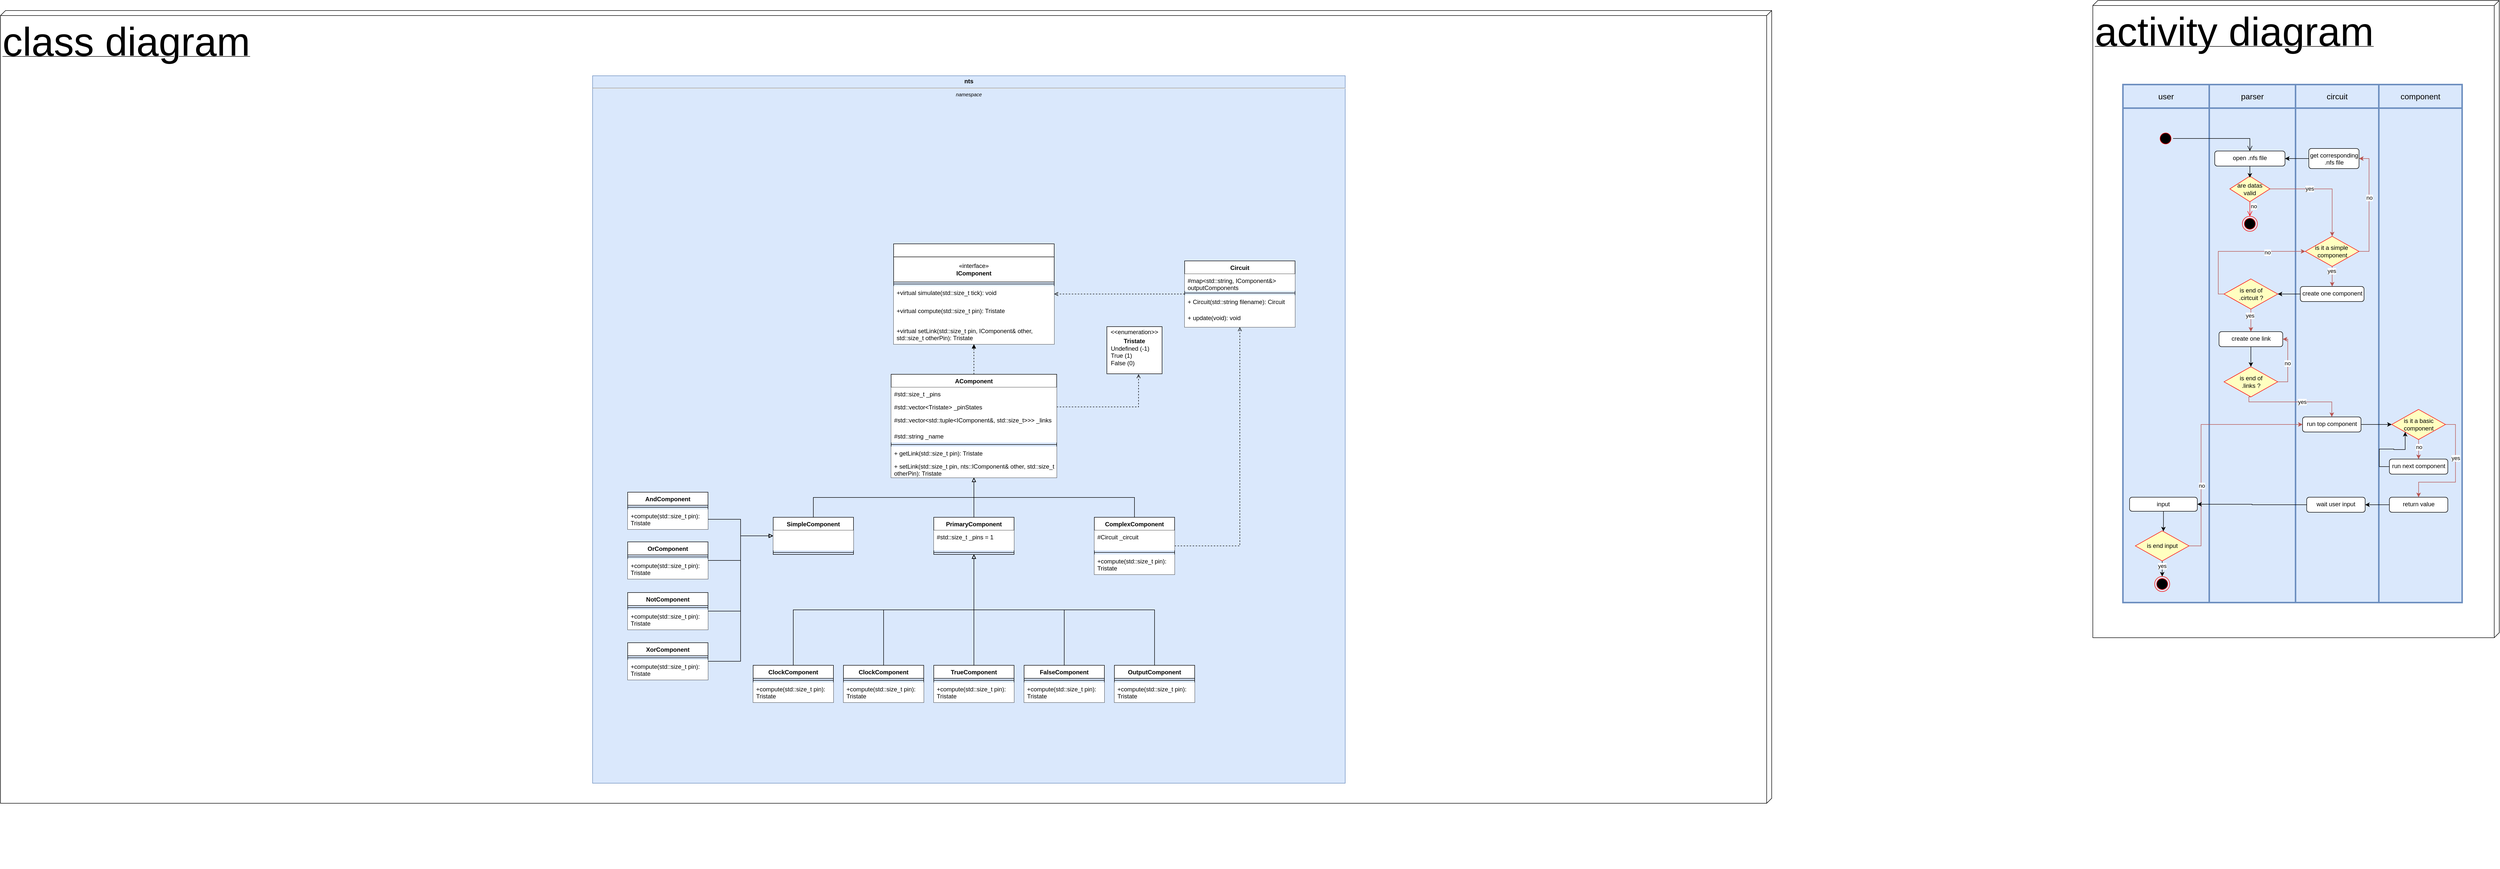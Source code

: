 <mxfile version="23.1.1" type="github">
  <diagram name="Page-1" id="GFifySusMShSwhzrOTK_">
    <mxGraphModel dx="13228" dy="5320" grid="1" gridSize="10" guides="1" tooltips="1" connect="1" arrows="1" fold="1" page="1" pageScale="1" pageWidth="827" pageHeight="1169" math="0" shadow="0">
      <root>
        <mxCell id="0" />
        <mxCell id="1" parent="0" />
        <mxCell id="HUT77cJScD1KmEGIFshK-110" value="" style="group;fillColor=default;" vertex="1" connectable="0" parent="1">
          <mxGeometry x="-2220" y="280" width="2180" height="1570" as="geometry" />
        </mxCell>
        <mxCell id="HUT77cJScD1KmEGIFshK-108" value="&lt;font style=&quot;font-size: 80px;&quot;&gt;class diagram&lt;/font&gt;" style="verticalAlign=top;align=left;spacingTop=8;spacingLeft=2;spacingRight=12;shape=cube;size=10;direction=south;fontStyle=4;html=1;whiteSpace=wrap;movable=1;resizable=1;rotatable=1;deletable=1;editable=1;locked=0;connectable=1;perimeterSpacing=6;" vertex="1" parent="HUT77cJScD1KmEGIFshK-110">
          <mxGeometry x="-1350" y="-140" width="3530" height="1580" as="geometry" />
        </mxCell>
        <mxCell id="HUT77cJScD1KmEGIFshK-34" value="&lt;p style=&quot;margin:0px;margin-top:4px;text-align:center;&quot;&gt;&lt;b&gt;nts&lt;/b&gt;&lt;/p&gt;&lt;hr&gt;&lt;p style=&quot;font-size:10px;margin:0px;text-align:center;&quot;&gt;&lt;i&gt;namespace&lt;/i&gt;&lt;/p&gt;" style="shape=rect;align=left;html=1;overflow=fill;whiteSpace=wrap;recursiveResize=0;fillColor=#DAE8FC;strokeColor=#6c8ebf;movable=1;resizable=1;rotatable=1;deletable=1;editable=1;locked=0;connectable=1;" vertex="1" parent="HUT77cJScD1KmEGIFshK-110">
          <mxGeometry x="-170" y="-10" width="1500" height="1410" as="geometry" />
        </mxCell>
        <mxCell id="HUT77cJScD1KmEGIFshK-15" value="" style="swimlane;fontStyle=1;align=center;verticalAlign=top;childLayout=stackLayout;horizontal=1;startSize=26;horizontalStack=0;resizeParent=1;resizeParentMax=0;resizeLast=0;collapsible=1;marginBottom=0;whiteSpace=wrap;html=1;" vertex="1" parent="HUT77cJScD1KmEGIFshK-110">
          <mxGeometry x="430" y="325" width="320" height="200" as="geometry">
            <mxRectangle x="110" y="255" width="50" height="40" as="alternateBounds" />
          </mxGeometry>
        </mxCell>
        <mxCell id="HUT77cJScD1KmEGIFshK-23" value="«interface»&lt;br&gt;&lt;b&gt;IComponent&lt;br&gt;&lt;/b&gt;" style="html=1;whiteSpace=wrap;" vertex="1" parent="HUT77cJScD1KmEGIFshK-15">
          <mxGeometry y="26" width="320" height="50" as="geometry" />
        </mxCell>
        <mxCell id="HUT77cJScD1KmEGIFshK-17" value="" style="line;strokeWidth=1;fillColor=default;align=left;verticalAlign=middle;spacingTop=-1;spacingLeft=3;spacingRight=3;rotatable=0;labelPosition=right;points=[];portConstraint=eastwest;strokeColor=inherit;" vertex="1" parent="HUT77cJScD1KmEGIFshK-15">
          <mxGeometry y="76" width="320" height="8" as="geometry" />
        </mxCell>
        <mxCell id="HUT77cJScD1KmEGIFshK-20" value="+virtual simulate(std::size_t tick): void" style="text;align=left;verticalAlign=top;spacingLeft=4;spacingRight=4;overflow=hidden;rotatable=0;points=[[0,0.5],[1,0.5]];portConstraint=eastwest;whiteSpace=wrap;html=1;fillColor=default;" vertex="1" parent="HUT77cJScD1KmEGIFshK-15">
          <mxGeometry y="84" width="320" height="36" as="geometry" />
        </mxCell>
        <mxCell id="HUT77cJScD1KmEGIFshK-18" value="+virtual compute(std::size_t pin): Tristate" style="text;align=left;verticalAlign=top;spacingLeft=4;spacingRight=4;overflow=hidden;rotatable=0;points=[[0,0.5],[1,0.5]];portConstraint=eastwest;whiteSpace=wrap;html=1;fillColor=default;" vertex="1" parent="HUT77cJScD1KmEGIFshK-15">
          <mxGeometry y="120" width="320" height="40" as="geometry" />
        </mxCell>
        <mxCell id="HUT77cJScD1KmEGIFshK-22" value="+virtual setLink(std::size_t pin, IComponent&amp;amp; other, std::size_t otherPin): Tristate" style="text;align=left;verticalAlign=top;spacingLeft=4;spacingRight=4;overflow=hidden;rotatable=0;points=[[0,0.5],[1,0.5]];portConstraint=eastwest;whiteSpace=wrap;html=1;fillColor=default;" vertex="1" parent="HUT77cJScD1KmEGIFshK-15">
          <mxGeometry y="160" width="320" height="40" as="geometry" />
        </mxCell>
        <mxCell id="HUT77cJScD1KmEGIFshK-29" style="edgeStyle=orthogonalEdgeStyle;rounded=0;orthogonalLoop=1;jettySize=auto;html=1;dashed=1;endArrow=block;endFill=1;strokeColor=default;strokeWidth=1;" edge="1" parent="HUT77cJScD1KmEGIFshK-110" source="HUT77cJScD1KmEGIFshK-25" target="HUT77cJScD1KmEGIFshK-15">
          <mxGeometry relative="1" as="geometry" />
        </mxCell>
        <mxCell id="HUT77cJScD1KmEGIFshK-25" value="AComponent" style="swimlane;fontStyle=1;align=center;verticalAlign=top;childLayout=stackLayout;horizontal=1;startSize=26;horizontalStack=0;resizeParent=1;resizeParentMax=0;resizeLast=0;collapsible=1;marginBottom=0;whiteSpace=wrap;html=1;" vertex="1" parent="HUT77cJScD1KmEGIFshK-110">
          <mxGeometry x="425" y="585" width="330" height="206" as="geometry">
            <mxRectangle x="195" y="320" width="120" height="30" as="alternateBounds" />
          </mxGeometry>
        </mxCell>
        <mxCell id="HUT77cJScD1KmEGIFshK-33" value="#std::size_t _pins" style="text;strokeColor=none;fillColor=default;align=left;verticalAlign=top;spacingLeft=4;spacingRight=4;overflow=hidden;rotatable=0;points=[[0,0.5],[1,0.5]];portConstraint=eastwest;whiteSpace=wrap;html=1;" vertex="1" parent="HUT77cJScD1KmEGIFshK-25">
          <mxGeometry y="26" width="330" height="26" as="geometry" />
        </mxCell>
        <mxCell id="HUT77cJScD1KmEGIFshK-26" value="#std::vector&amp;lt;Tristate&amp;gt; _pinStates" style="text;strokeColor=none;fillColor=default;align=left;verticalAlign=top;spacingLeft=4;spacingRight=4;overflow=hidden;rotatable=0;points=[[0,0.5],[1,0.5]];portConstraint=eastwest;whiteSpace=wrap;html=1;" vertex="1" parent="HUT77cJScD1KmEGIFshK-25">
          <mxGeometry y="52" width="330" height="26" as="geometry" />
        </mxCell>
        <mxCell id="HUT77cJScD1KmEGIFshK-32" value="#std::vector&amp;lt;std::tuple&amp;lt;IComponent&amp;amp;, std::size_t&amp;gt;&amp;gt;&amp;gt; _links" style="text;strokeColor=none;fillColor=default;align=left;verticalAlign=top;spacingLeft=4;spacingRight=4;overflow=hidden;rotatable=0;points=[[0,0.5],[1,0.5]];portConstraint=eastwest;whiteSpace=wrap;html=1;" vertex="1" parent="HUT77cJScD1KmEGIFshK-25">
          <mxGeometry y="78" width="330" height="32" as="geometry" />
        </mxCell>
        <mxCell id="HUT77cJScD1KmEGIFshK-256" value="#std::string _name" style="text;strokeColor=none;fillColor=default;align=left;verticalAlign=top;spacingLeft=4;spacingRight=4;overflow=hidden;rotatable=0;points=[[0,0.5],[1,0.5]];portConstraint=eastwest;whiteSpace=wrap;html=1;" vertex="1" parent="HUT77cJScD1KmEGIFshK-25">
          <mxGeometry y="110" width="330" height="26" as="geometry" />
        </mxCell>
        <mxCell id="HUT77cJScD1KmEGIFshK-27" value="" style="line;strokeWidth=1;fillColor=none;align=left;verticalAlign=middle;spacingTop=-1;spacingLeft=3;spacingRight=3;rotatable=0;labelPosition=right;points=[];portConstraint=eastwest;strokeColor=inherit;" vertex="1" parent="HUT77cJScD1KmEGIFshK-25">
          <mxGeometry y="136" width="330" height="8" as="geometry" />
        </mxCell>
        <mxCell id="HUT77cJScD1KmEGIFshK-28" value="+ getLink(std::size_t pin): Tristate" style="text;align=left;verticalAlign=top;spacingLeft=4;spacingRight=4;overflow=hidden;rotatable=0;points=[[0,0.5],[1,0.5]];portConstraint=eastwest;whiteSpace=wrap;html=1;fillColor=default;" vertex="1" parent="HUT77cJScD1KmEGIFshK-25">
          <mxGeometry y="144" width="330" height="26" as="geometry" />
        </mxCell>
        <mxCell id="HUT77cJScD1KmEGIFshK-53" value="+ setLink(std::size_t pin, nts::IComponent&amp;amp; other, std::size_t otherPin): Tristate" style="text;strokeColor=none;fillColor=default;align=left;verticalAlign=top;spacingLeft=4;spacingRight=4;overflow=hidden;rotatable=0;points=[[0,0.5],[1,0.5]];portConstraint=eastwest;whiteSpace=wrap;html=1;" vertex="1" parent="HUT77cJScD1KmEGIFshK-25">
          <mxGeometry y="170" width="330" height="36" as="geometry" />
        </mxCell>
        <mxCell id="HUT77cJScD1KmEGIFshK-30" value="&lt;p style=&quot;margin:0px;margin-top:4px;text-align:center;&quot;&gt;&amp;lt;&amp;lt;enumeration&amp;gt;&amp;gt;&lt;/p&gt;&lt;p style=&quot;margin:0px;margin-top:4px;text-align:center;&quot;&gt;&lt;b&gt;Tristate&lt;/b&gt;&lt;br&gt;&lt;/p&gt;&lt;p style=&quot;margin:0px;margin-left:8px;text-align:left;&quot;&gt;Undefined (-1)&lt;/p&gt;&lt;p style=&quot;margin:0px;margin-left:8px;text-align:left;&quot;&gt;True (1)&lt;/p&gt;&lt;p style=&quot;margin:0px;margin-left:8px;text-align:left;&quot;&gt;False (0)&lt;/p&gt;" style="shape=rect;html=1;overflow=fill;whiteSpace=wrap;" vertex="1" parent="HUT77cJScD1KmEGIFshK-110">
          <mxGeometry x="855" y="490" width="110" height="94" as="geometry" />
        </mxCell>
        <mxCell id="HUT77cJScD1KmEGIFshK-31" style="edgeStyle=orthogonalEdgeStyle;rounded=0;orthogonalLoop=1;jettySize=auto;html=1;exitX=1;exitY=0.5;exitDx=0;exitDy=0;dashed=1;endArrow=open;endFill=0;strokeWidth=1;entryX=0.574;entryY=1.008;entryDx=0;entryDy=0;entryPerimeter=0;" edge="1" parent="HUT77cJScD1KmEGIFshK-110" source="HUT77cJScD1KmEGIFshK-26" target="HUT77cJScD1KmEGIFshK-30">
          <mxGeometry relative="1" as="geometry">
            <mxPoint x="850" y="475" as="targetPoint" />
          </mxGeometry>
        </mxCell>
        <mxCell id="HUT77cJScD1KmEGIFshK-41" value="AndComponent" style="swimlane;fontStyle=1;align=center;verticalAlign=top;childLayout=stackLayout;horizontal=1;startSize=26;horizontalStack=0;resizeParent=1;resizeParentMax=0;resizeLast=0;collapsible=1;marginBottom=0;whiteSpace=wrap;html=1;" vertex="1" parent="HUT77cJScD1KmEGIFshK-110">
          <mxGeometry x="-100" y="820" width="160" height="74" as="geometry">
            <mxRectangle x="100" y="568" width="130" height="30" as="alternateBounds" />
          </mxGeometry>
        </mxCell>
        <mxCell id="HUT77cJScD1KmEGIFshK-43" value="" style="line;strokeWidth=1;fillColor=none;align=left;verticalAlign=middle;spacingTop=-1;spacingLeft=3;spacingRight=3;rotatable=0;labelPosition=right;points=[];portConstraint=eastwest;strokeColor=inherit;" vertex="1" parent="HUT77cJScD1KmEGIFshK-41">
          <mxGeometry y="26" width="160" height="8" as="geometry" />
        </mxCell>
        <mxCell id="HUT77cJScD1KmEGIFshK-54" value="+compute(std::size_t pin): Tristate" style="text;align=left;verticalAlign=top;spacingLeft=4;spacingRight=4;overflow=hidden;rotatable=0;points=[[0,0.5],[1,0.5]];portConstraint=eastwest;whiteSpace=wrap;html=1;fillColor=default;" vertex="1" parent="HUT77cJScD1KmEGIFshK-41">
          <mxGeometry y="34" width="160" height="40" as="geometry" />
        </mxCell>
        <mxCell id="HUT77cJScD1KmEGIFshK-51" value="XorComponent" style="swimlane;fontStyle=1;align=center;verticalAlign=top;childLayout=stackLayout;horizontal=1;startSize=26;horizontalStack=0;resizeParent=1;resizeParentMax=0;resizeLast=0;collapsible=1;marginBottom=0;whiteSpace=wrap;html=1;" vertex="1" parent="HUT77cJScD1KmEGIFshK-110">
          <mxGeometry x="-100" y="1120" width="160" height="74" as="geometry">
            <mxRectangle x="280" y="568" width="130" height="30" as="alternateBounds" />
          </mxGeometry>
        </mxCell>
        <mxCell id="HUT77cJScD1KmEGIFshK-52" value="" style="line;strokeWidth=1;fillColor=none;align=left;verticalAlign=middle;spacingTop=-1;spacingLeft=3;spacingRight=3;rotatable=0;labelPosition=right;points=[];portConstraint=eastwest;strokeColor=inherit;" vertex="1" parent="HUT77cJScD1KmEGIFshK-51">
          <mxGeometry y="26" width="160" height="8" as="geometry" />
        </mxCell>
        <mxCell id="HUT77cJScD1KmEGIFshK-55" value="+compute(std::size_t pin): Tristate" style="text;align=left;verticalAlign=top;spacingLeft=4;spacingRight=4;overflow=hidden;rotatable=0;points=[[0,0.5],[1,0.5]];portConstraint=eastwest;whiteSpace=wrap;html=1;fillColor=default;" vertex="1" parent="HUT77cJScD1KmEGIFshK-51">
          <mxGeometry y="34" width="160" height="40" as="geometry" />
        </mxCell>
        <mxCell id="HUT77cJScD1KmEGIFshK-241" style="edgeStyle=orthogonalEdgeStyle;rounded=0;orthogonalLoop=1;jettySize=auto;html=1;entryX=0;entryY=0.5;entryDx=0;entryDy=0;endArrow=block;endFill=0;" edge="1" parent="HUT77cJScD1KmEGIFshK-110" source="HUT77cJScD1KmEGIFshK-64" target="HUT77cJScD1KmEGIFshK-235">
          <mxGeometry relative="1" as="geometry" />
        </mxCell>
        <mxCell id="HUT77cJScD1KmEGIFshK-64" value="NotComponent" style="swimlane;fontStyle=1;align=center;verticalAlign=top;childLayout=stackLayout;horizontal=1;startSize=26;horizontalStack=0;resizeParent=1;resizeParentMax=0;resizeLast=0;collapsible=1;marginBottom=0;whiteSpace=wrap;html=1;" vertex="1" parent="HUT77cJScD1KmEGIFshK-110">
          <mxGeometry x="-100" y="1020" width="160" height="74" as="geometry">
            <mxRectangle x="280" y="568" width="130" height="30" as="alternateBounds" />
          </mxGeometry>
        </mxCell>
        <mxCell id="HUT77cJScD1KmEGIFshK-65" value="" style="line;strokeWidth=1;fillColor=none;align=left;verticalAlign=middle;spacingTop=-1;spacingLeft=3;spacingRight=3;rotatable=0;labelPosition=right;points=[];portConstraint=eastwest;strokeColor=inherit;" vertex="1" parent="HUT77cJScD1KmEGIFshK-64">
          <mxGeometry y="26" width="160" height="8" as="geometry" />
        </mxCell>
        <mxCell id="HUT77cJScD1KmEGIFshK-66" value="+compute(std::size_t pin): Tristate" style="text;align=left;verticalAlign=top;spacingLeft=4;spacingRight=4;overflow=hidden;rotatable=0;points=[[0,0.5],[1,0.5]];portConstraint=eastwest;whiteSpace=wrap;html=1;fillColor=default;" vertex="1" parent="HUT77cJScD1KmEGIFshK-64">
          <mxGeometry y="34" width="160" height="40" as="geometry" />
        </mxCell>
        <mxCell id="HUT77cJScD1KmEGIFshK-103" style="edgeStyle=orthogonalEdgeStyle;rounded=0;orthogonalLoop=1;jettySize=auto;html=1;strokeWidth=1;endArrow=block;endFill=0;" edge="1" parent="HUT77cJScD1KmEGIFshK-110" source="HUT77cJScD1KmEGIFshK-72" target="HUT77cJScD1KmEGIFshK-25">
          <mxGeometry relative="1" as="geometry" />
        </mxCell>
        <mxCell id="HUT77cJScD1KmEGIFshK-72" value="PrimaryComponent" style="swimlane;fontStyle=1;align=center;verticalAlign=top;childLayout=stackLayout;horizontal=1;startSize=26;horizontalStack=0;resizeParent=1;resizeParentMax=0;resizeLast=0;collapsible=1;marginBottom=0;whiteSpace=wrap;html=1;" vertex="1" parent="HUT77cJScD1KmEGIFshK-110">
          <mxGeometry x="510" y="870" width="160" height="74" as="geometry">
            <mxRectangle x="280" y="568" width="130" height="30" as="alternateBounds" />
          </mxGeometry>
        </mxCell>
        <mxCell id="HUT77cJScD1KmEGIFshK-107" value="#std::size_t _pins = 1" style="text;align=left;verticalAlign=top;spacingLeft=4;spacingRight=4;overflow=hidden;rotatable=0;points=[[0,0.5],[1,0.5]];portConstraint=eastwest;whiteSpace=wrap;html=1;fillColor=default;" vertex="1" parent="HUT77cJScD1KmEGIFshK-72">
          <mxGeometry y="26" width="160" height="40" as="geometry" />
        </mxCell>
        <mxCell id="HUT77cJScD1KmEGIFshK-73" value="" style="line;strokeWidth=1;fillColor=none;align=left;verticalAlign=middle;spacingTop=-1;spacingLeft=3;spacingRight=3;rotatable=0;labelPosition=right;points=[];portConstraint=eastwest;strokeColor=inherit;" vertex="1" parent="HUT77cJScD1KmEGIFshK-72">
          <mxGeometry y="66" width="160" height="8" as="geometry" />
        </mxCell>
        <mxCell id="HUT77cJScD1KmEGIFshK-231" style="edgeStyle=orthogonalEdgeStyle;rounded=0;orthogonalLoop=1;jettySize=auto;html=1;endArrow=block;endFill=0;" edge="1" parent="HUT77cJScD1KmEGIFshK-110" source="HUT77cJScD1KmEGIFshK-80" target="HUT77cJScD1KmEGIFshK-72">
          <mxGeometry relative="1" as="geometry" />
        </mxCell>
        <mxCell id="HUT77cJScD1KmEGIFshK-80" value="TrueComponent" style="swimlane;fontStyle=1;align=center;verticalAlign=top;childLayout=stackLayout;horizontal=1;startSize=26;horizontalStack=0;resizeParent=1;resizeParentMax=0;resizeLast=0;collapsible=1;marginBottom=0;whiteSpace=wrap;html=1;" vertex="1" parent="HUT77cJScD1KmEGIFshK-110">
          <mxGeometry x="510" y="1165" width="160" height="74" as="geometry">
            <mxRectangle x="280" y="568" width="130" height="30" as="alternateBounds" />
          </mxGeometry>
        </mxCell>
        <mxCell id="HUT77cJScD1KmEGIFshK-81" value="" style="line;strokeWidth=1;fillColor=none;align=left;verticalAlign=middle;spacingTop=-1;spacingLeft=3;spacingRight=3;rotatable=0;labelPosition=right;points=[];portConstraint=eastwest;strokeColor=inherit;" vertex="1" parent="HUT77cJScD1KmEGIFshK-80">
          <mxGeometry y="26" width="160" height="8" as="geometry" />
        </mxCell>
        <mxCell id="HUT77cJScD1KmEGIFshK-82" value="+compute(std::size_t pin): Tristate" style="text;align=left;verticalAlign=top;spacingLeft=4;spacingRight=4;overflow=hidden;rotatable=0;points=[[0,0.5],[1,0.5]];portConstraint=eastwest;whiteSpace=wrap;html=1;fillColor=default;" vertex="1" parent="HUT77cJScD1KmEGIFshK-80">
          <mxGeometry y="34" width="160" height="40" as="geometry" />
        </mxCell>
        <mxCell id="HUT77cJScD1KmEGIFshK-233" style="edgeStyle=orthogonalEdgeStyle;rounded=0;orthogonalLoop=1;jettySize=auto;html=1;exitX=0.5;exitY=0;exitDx=0;exitDy=0;endArrow=block;endFill=0;" edge="1" parent="HUT77cJScD1KmEGIFshK-110" source="HUT77cJScD1KmEGIFshK-83" target="HUT77cJScD1KmEGIFshK-72">
          <mxGeometry relative="1" as="geometry" />
        </mxCell>
        <mxCell id="HUT77cJScD1KmEGIFshK-83" value="FalseComponent" style="swimlane;fontStyle=1;align=center;verticalAlign=top;childLayout=stackLayout;horizontal=1;startSize=26;horizontalStack=0;resizeParent=1;resizeParentMax=0;resizeLast=0;collapsible=1;marginBottom=0;whiteSpace=wrap;html=1;" vertex="1" parent="HUT77cJScD1KmEGIFshK-110">
          <mxGeometry x="690" y="1165" width="160" height="74" as="geometry">
            <mxRectangle x="280" y="568" width="130" height="30" as="alternateBounds" />
          </mxGeometry>
        </mxCell>
        <mxCell id="HUT77cJScD1KmEGIFshK-84" value="" style="line;strokeWidth=1;fillColor=none;align=left;verticalAlign=middle;spacingTop=-1;spacingLeft=3;spacingRight=3;rotatable=0;labelPosition=right;points=[];portConstraint=eastwest;strokeColor=inherit;" vertex="1" parent="HUT77cJScD1KmEGIFshK-83">
          <mxGeometry y="26" width="160" height="8" as="geometry" />
        </mxCell>
        <mxCell id="HUT77cJScD1KmEGIFshK-85" value="+compute(std::size_t pin): Tristate" style="text;align=left;verticalAlign=top;spacingLeft=4;spacingRight=4;overflow=hidden;rotatable=0;points=[[0,0.5],[1,0.5]];portConstraint=eastwest;whiteSpace=wrap;html=1;fillColor=default;" vertex="1" parent="HUT77cJScD1KmEGIFshK-83">
          <mxGeometry y="34" width="160" height="40" as="geometry" />
        </mxCell>
        <mxCell id="HUT77cJScD1KmEGIFshK-234" style="edgeStyle=orthogonalEdgeStyle;rounded=0;orthogonalLoop=1;jettySize=auto;html=1;exitX=0.5;exitY=0;exitDx=0;exitDy=0;endArrow=block;endFill=0;" edge="1" parent="HUT77cJScD1KmEGIFshK-110" source="HUT77cJScD1KmEGIFshK-99" target="HUT77cJScD1KmEGIFshK-72">
          <mxGeometry relative="1" as="geometry" />
        </mxCell>
        <mxCell id="HUT77cJScD1KmEGIFshK-99" value="ClockComponent" style="swimlane;fontStyle=1;align=center;verticalAlign=top;childLayout=stackLayout;horizontal=1;startSize=26;horizontalStack=0;resizeParent=1;resizeParentMax=0;resizeLast=0;collapsible=1;marginBottom=0;whiteSpace=wrap;html=1;" vertex="1" parent="HUT77cJScD1KmEGIFshK-110">
          <mxGeometry x="330" y="1165" width="160" height="74" as="geometry">
            <mxRectangle x="280" y="568" width="130" height="30" as="alternateBounds" />
          </mxGeometry>
        </mxCell>
        <mxCell id="HUT77cJScD1KmEGIFshK-100" value="" style="line;strokeWidth=1;fillColor=none;align=left;verticalAlign=middle;spacingTop=-1;spacingLeft=3;spacingRight=3;rotatable=0;labelPosition=right;points=[];portConstraint=eastwest;strokeColor=inherit;" vertex="1" parent="HUT77cJScD1KmEGIFshK-99">
          <mxGeometry y="26" width="160" height="8" as="geometry" />
        </mxCell>
        <mxCell id="HUT77cJScD1KmEGIFshK-101" value="+compute(std::size_t pin): Tristate" style="text;align=left;verticalAlign=top;spacingLeft=4;spacingRight=4;overflow=hidden;rotatable=0;points=[[0,0.5],[1,0.5]];portConstraint=eastwest;whiteSpace=wrap;html=1;fillColor=default;" vertex="1" parent="HUT77cJScD1KmEGIFshK-99">
          <mxGeometry y="34" width="160" height="40" as="geometry" />
        </mxCell>
        <mxCell id="HUT77cJScD1KmEGIFshK-238" style="edgeStyle=orthogonalEdgeStyle;rounded=0;orthogonalLoop=1;jettySize=auto;html=1;exitX=0.5;exitY=0;exitDx=0;exitDy=0;endArrow=block;endFill=0;" edge="1" parent="HUT77cJScD1KmEGIFshK-110" source="HUT77cJScD1KmEGIFshK-235" target="HUT77cJScD1KmEGIFshK-25">
          <mxGeometry relative="1" as="geometry" />
        </mxCell>
        <mxCell id="HUT77cJScD1KmEGIFshK-235" value="SimpleComponent" style="swimlane;fontStyle=1;align=center;verticalAlign=top;childLayout=stackLayout;horizontal=1;startSize=26;horizontalStack=0;resizeParent=1;resizeParentMax=0;resizeLast=0;collapsible=1;marginBottom=0;whiteSpace=wrap;html=1;" vertex="1" parent="HUT77cJScD1KmEGIFshK-110">
          <mxGeometry x="190" y="870" width="160" height="74" as="geometry">
            <mxRectangle x="280" y="568" width="130" height="30" as="alternateBounds" />
          </mxGeometry>
        </mxCell>
        <mxCell id="HUT77cJScD1KmEGIFshK-236" value="" style="text;align=left;verticalAlign=top;spacingLeft=4;spacingRight=4;overflow=hidden;rotatable=0;points=[[0,0.5],[1,0.5]];portConstraint=eastwest;whiteSpace=wrap;html=1;fillColor=default;" vertex="1" parent="HUT77cJScD1KmEGIFshK-235">
          <mxGeometry y="26" width="160" height="40" as="geometry" />
        </mxCell>
        <mxCell id="HUT77cJScD1KmEGIFshK-237" value="" style="line;strokeWidth=1;fillColor=none;align=left;verticalAlign=middle;spacingTop=-1;spacingLeft=3;spacingRight=3;rotatable=0;labelPosition=right;points=[];portConstraint=eastwest;strokeColor=inherit;" vertex="1" parent="HUT77cJScD1KmEGIFshK-235">
          <mxGeometry y="66" width="160" height="8" as="geometry" />
        </mxCell>
        <mxCell id="HUT77cJScD1KmEGIFshK-240" style="edgeStyle=orthogonalEdgeStyle;rounded=0;orthogonalLoop=1;jettySize=auto;html=1;endArrow=block;endFill=0;" edge="1" parent="HUT77cJScD1KmEGIFshK-110" source="HUT77cJScD1KmEGIFshK-60" target="HUT77cJScD1KmEGIFshK-235">
          <mxGeometry relative="1" as="geometry" />
        </mxCell>
        <mxCell id="HUT77cJScD1KmEGIFshK-60" value="OrComponent" style="swimlane;fontStyle=1;align=center;verticalAlign=top;childLayout=stackLayout;horizontal=1;startSize=26;horizontalStack=0;resizeParent=1;resizeParentMax=0;resizeLast=0;collapsible=1;marginBottom=0;whiteSpace=wrap;html=1;" vertex="1" parent="HUT77cJScD1KmEGIFshK-110">
          <mxGeometry x="-100" y="919" width="160" height="74" as="geometry">
            <mxRectangle x="280" y="568" width="130" height="30" as="alternateBounds" />
          </mxGeometry>
        </mxCell>
        <mxCell id="HUT77cJScD1KmEGIFshK-61" value="" style="line;strokeWidth=1;fillColor=none;align=left;verticalAlign=middle;spacingTop=-1;spacingLeft=3;spacingRight=3;rotatable=0;labelPosition=right;points=[];portConstraint=eastwest;strokeColor=inherit;" vertex="1" parent="HUT77cJScD1KmEGIFshK-60">
          <mxGeometry y="26" width="160" height="8" as="geometry" />
        </mxCell>
        <mxCell id="HUT77cJScD1KmEGIFshK-62" value="+compute(std::size_t pin): Tristate" style="text;align=left;verticalAlign=top;spacingLeft=4;spacingRight=4;overflow=hidden;rotatable=0;points=[[0,0.5],[1,0.5]];portConstraint=eastwest;whiteSpace=wrap;html=1;fillColor=default;" vertex="1" parent="HUT77cJScD1KmEGIFshK-60">
          <mxGeometry y="34" width="160" height="40" as="geometry" />
        </mxCell>
        <mxCell id="HUT77cJScD1KmEGIFshK-239" style="edgeStyle=orthogonalEdgeStyle;rounded=0;orthogonalLoop=1;jettySize=auto;html=1;endArrow=block;endFill=0;" edge="1" parent="HUT77cJScD1KmEGIFshK-110" source="HUT77cJScD1KmEGIFshK-54" target="HUT77cJScD1KmEGIFshK-235">
          <mxGeometry relative="1" as="geometry" />
        </mxCell>
        <mxCell id="HUT77cJScD1KmEGIFshK-243" style="edgeStyle=orthogonalEdgeStyle;rounded=0;orthogonalLoop=1;jettySize=auto;html=1;entryX=-0.004;entryY=0.275;entryDx=0;entryDy=0;entryPerimeter=0;exitX=1;exitY=0.5;exitDx=0;exitDy=0;endArrow=block;endFill=0;" edge="1" parent="HUT77cJScD1KmEGIFshK-110" source="HUT77cJScD1KmEGIFshK-51" target="HUT77cJScD1KmEGIFshK-236">
          <mxGeometry relative="1" as="geometry" />
        </mxCell>
        <mxCell id="HUT77cJScD1KmEGIFshK-247" style="edgeStyle=orthogonalEdgeStyle;rounded=0;orthogonalLoop=1;jettySize=auto;html=1;exitX=0.5;exitY=0;exitDx=0;exitDy=0;endArrow=block;endFill=0;" edge="1" parent="HUT77cJScD1KmEGIFshK-110" source="HUT77cJScD1KmEGIFshK-244" target="HUT77cJScD1KmEGIFshK-25">
          <mxGeometry relative="1" as="geometry" />
        </mxCell>
        <mxCell id="HUT77cJScD1KmEGIFshK-255" style="edgeStyle=orthogonalEdgeStyle;rounded=0;orthogonalLoop=1;jettySize=auto;html=1;dashed=1;endArrow=open;endFill=0;" edge="1" parent="HUT77cJScD1KmEGIFshK-110" source="HUT77cJScD1KmEGIFshK-244" target="HUT77cJScD1KmEGIFshK-248">
          <mxGeometry relative="1" as="geometry" />
        </mxCell>
        <mxCell id="HUT77cJScD1KmEGIFshK-244" value="ComplexComponent" style="swimlane;fontStyle=1;align=center;verticalAlign=top;childLayout=stackLayout;horizontal=1;startSize=26;horizontalStack=0;resizeParent=1;resizeParentMax=0;resizeLast=0;collapsible=1;marginBottom=0;whiteSpace=wrap;html=1;" vertex="1" parent="HUT77cJScD1KmEGIFshK-110">
          <mxGeometry x="830" y="870" width="160" height="114" as="geometry">
            <mxRectangle x="280" y="568" width="130" height="30" as="alternateBounds" />
          </mxGeometry>
        </mxCell>
        <mxCell id="HUT77cJScD1KmEGIFshK-245" value="#Circuit _circuit" style="text;align=left;verticalAlign=top;spacingLeft=4;spacingRight=4;overflow=hidden;rotatable=0;points=[[0,0.5],[1,0.5]];portConstraint=eastwest;whiteSpace=wrap;html=1;fillColor=default;" vertex="1" parent="HUT77cJScD1KmEGIFshK-244">
          <mxGeometry y="26" width="160" height="40" as="geometry" />
        </mxCell>
        <mxCell id="HUT77cJScD1KmEGIFshK-246" value="" style="line;strokeWidth=1;fillColor=none;align=left;verticalAlign=middle;spacingTop=-1;spacingLeft=3;spacingRight=3;rotatable=0;labelPosition=right;points=[];portConstraint=eastwest;strokeColor=inherit;" vertex="1" parent="HUT77cJScD1KmEGIFshK-244">
          <mxGeometry y="66" width="160" height="8" as="geometry" />
        </mxCell>
        <mxCell id="HUT77cJScD1KmEGIFshK-257" value="+compute(std::size_t pin): Tristate" style="text;align=left;verticalAlign=top;spacingLeft=4;spacingRight=4;overflow=hidden;rotatable=0;points=[[0,0.5],[1,0.5]];portConstraint=eastwest;whiteSpace=wrap;html=1;fillColor=default;" vertex="1" parent="HUT77cJScD1KmEGIFshK-244">
          <mxGeometry y="74" width="160" height="40" as="geometry" />
        </mxCell>
        <mxCell id="HUT77cJScD1KmEGIFshK-254" style="edgeStyle=orthogonalEdgeStyle;rounded=0;orthogonalLoop=1;jettySize=auto;html=1;endArrow=open;endFill=0;dashed=1;" edge="1" parent="HUT77cJScD1KmEGIFshK-110" source="HUT77cJScD1KmEGIFshK-248" target="HUT77cJScD1KmEGIFshK-15">
          <mxGeometry relative="1" as="geometry" />
        </mxCell>
        <mxCell id="HUT77cJScD1KmEGIFshK-248" value="Circuit" style="swimlane;fontStyle=1;align=center;verticalAlign=top;childLayout=stackLayout;horizontal=1;startSize=26;horizontalStack=0;resizeParent=1;resizeParentMax=0;resizeLast=0;collapsible=1;marginBottom=0;whiteSpace=wrap;html=1;" vertex="1" parent="HUT77cJScD1KmEGIFshK-110">
          <mxGeometry x="1010" y="359" width="220" height="132" as="geometry" />
        </mxCell>
        <mxCell id="HUT77cJScD1KmEGIFshK-249" value="#map&amp;lt;std::string, IComponent&amp;amp;&amp;gt; outputComponents" style="text;strokeColor=none;fillColor=default;align=left;verticalAlign=top;spacingLeft=4;spacingRight=4;overflow=hidden;rotatable=0;points=[[0,0.5],[1,0.5]];portConstraint=eastwest;whiteSpace=wrap;html=1;" vertex="1" parent="HUT77cJScD1KmEGIFshK-248">
          <mxGeometry y="26" width="220" height="34" as="geometry" />
        </mxCell>
        <mxCell id="HUT77cJScD1KmEGIFshK-250" value="" style="line;strokeWidth=1;fillColor=none;align=left;verticalAlign=middle;spacingTop=-1;spacingLeft=3;spacingRight=3;rotatable=0;labelPosition=right;points=[];portConstraint=eastwest;strokeColor=inherit;" vertex="1" parent="HUT77cJScD1KmEGIFshK-248">
          <mxGeometry y="60" width="220" height="8" as="geometry" />
        </mxCell>
        <mxCell id="HUT77cJScD1KmEGIFshK-253" value="+ Circuit(std::string filename): Circuit" style="text;strokeColor=none;fillColor=default;align=left;verticalAlign=top;spacingLeft=4;spacingRight=4;overflow=hidden;rotatable=0;points=[[0,0.5],[1,0.5]];portConstraint=eastwest;whiteSpace=wrap;html=1;" vertex="1" parent="HUT77cJScD1KmEGIFshK-248">
          <mxGeometry y="68" width="220" height="32" as="geometry" />
        </mxCell>
        <mxCell id="HUT77cJScD1KmEGIFshK-251" value="+ update(void): void&lt;br&gt;" style="text;strokeColor=none;fillColor=default;align=left;verticalAlign=top;spacingLeft=4;spacingRight=4;overflow=hidden;rotatable=0;points=[[0,0.5],[1,0.5]];portConstraint=eastwest;whiteSpace=wrap;html=1;" vertex="1" parent="HUT77cJScD1KmEGIFshK-248">
          <mxGeometry y="100" width="220" height="32" as="geometry" />
        </mxCell>
        <mxCell id="HUT77cJScD1KmEGIFshK-261" style="edgeStyle=orthogonalEdgeStyle;rounded=0;orthogonalLoop=1;jettySize=auto;html=1;exitX=0.5;exitY=0;exitDx=0;exitDy=0;endArrow=block;endFill=0;" edge="1" parent="HUT77cJScD1KmEGIFshK-110" source="HUT77cJScD1KmEGIFshK-258" target="HUT77cJScD1KmEGIFshK-72">
          <mxGeometry relative="1" as="geometry" />
        </mxCell>
        <mxCell id="HUT77cJScD1KmEGIFshK-258" value="OutputComponent" style="swimlane;fontStyle=1;align=center;verticalAlign=top;childLayout=stackLayout;horizontal=1;startSize=26;horizontalStack=0;resizeParent=1;resizeParentMax=0;resizeLast=0;collapsible=1;marginBottom=0;whiteSpace=wrap;html=1;" vertex="1" parent="HUT77cJScD1KmEGIFshK-110">
          <mxGeometry x="870" y="1165" width="160" height="74" as="geometry">
            <mxRectangle x="280" y="568" width="130" height="30" as="alternateBounds" />
          </mxGeometry>
        </mxCell>
        <mxCell id="HUT77cJScD1KmEGIFshK-259" value="" style="line;strokeWidth=1;fillColor=none;align=left;verticalAlign=middle;spacingTop=-1;spacingLeft=3;spacingRight=3;rotatable=0;labelPosition=right;points=[];portConstraint=eastwest;strokeColor=inherit;" vertex="1" parent="HUT77cJScD1KmEGIFshK-258">
          <mxGeometry y="26" width="160" height="8" as="geometry" />
        </mxCell>
        <mxCell id="HUT77cJScD1KmEGIFshK-260" value="+compute(std::size_t pin): Tristate" style="text;align=left;verticalAlign=top;spacingLeft=4;spacingRight=4;overflow=hidden;rotatable=0;points=[[0,0.5],[1,0.5]];portConstraint=eastwest;whiteSpace=wrap;html=1;fillColor=default;" vertex="1" parent="HUT77cJScD1KmEGIFshK-258">
          <mxGeometry y="34" width="160" height="40" as="geometry" />
        </mxCell>
        <mxCell id="HUT77cJScD1KmEGIFshK-265" style="edgeStyle=orthogonalEdgeStyle;rounded=0;orthogonalLoop=1;jettySize=auto;html=1;exitX=0.5;exitY=0;exitDx=0;exitDy=0;endArrow=block;endFill=0;" edge="1" parent="HUT77cJScD1KmEGIFshK-110" source="HUT77cJScD1KmEGIFshK-262" target="HUT77cJScD1KmEGIFshK-72">
          <mxGeometry relative="1" as="geometry" />
        </mxCell>
        <mxCell id="HUT77cJScD1KmEGIFshK-262" value="ClockComponent" style="swimlane;fontStyle=1;align=center;verticalAlign=top;childLayout=stackLayout;horizontal=1;startSize=26;horizontalStack=0;resizeParent=1;resizeParentMax=0;resizeLast=0;collapsible=1;marginBottom=0;whiteSpace=wrap;html=1;" vertex="1" parent="HUT77cJScD1KmEGIFshK-110">
          <mxGeometry x="150" y="1165" width="160" height="74" as="geometry">
            <mxRectangle x="280" y="568" width="130" height="30" as="alternateBounds" />
          </mxGeometry>
        </mxCell>
        <mxCell id="HUT77cJScD1KmEGIFshK-263" value="" style="line;strokeWidth=1;fillColor=none;align=left;verticalAlign=middle;spacingTop=-1;spacingLeft=3;spacingRight=3;rotatable=0;labelPosition=right;points=[];portConstraint=eastwest;strokeColor=inherit;" vertex="1" parent="HUT77cJScD1KmEGIFshK-262">
          <mxGeometry y="26" width="160" height="8" as="geometry" />
        </mxCell>
        <mxCell id="HUT77cJScD1KmEGIFshK-264" value="+compute(std::size_t pin): Tristate" style="text;align=left;verticalAlign=top;spacingLeft=4;spacingRight=4;overflow=hidden;rotatable=0;points=[[0,0.5],[1,0.5]];portConstraint=eastwest;whiteSpace=wrap;html=1;fillColor=default;" vertex="1" parent="HUT77cJScD1KmEGIFshK-262">
          <mxGeometry y="34" width="160" height="40" as="geometry" />
        </mxCell>
        <mxCell id="HUT77cJScD1KmEGIFshK-111" value="&lt;span style=&quot;font-size: 80px;&quot;&gt;activity diagram&lt;/span&gt;" style="verticalAlign=top;align=left;spacingTop=8;spacingLeft=2;spacingRight=12;shape=cube;size=10;direction=south;fontStyle=4;html=1;whiteSpace=wrap;" vertex="1" parent="1">
          <mxGeometry x="600" y="120" width="810" height="1270" as="geometry" />
        </mxCell>
        <mxCell id="HUT77cJScD1KmEGIFshK-116" value="" style="shape=table;startSize=0;container=1;collapsible=0;childLayout=tableLayout;fontSize=16;strokeWidth=3;fillColor=#dae8fc;strokeColor=#6c8ebf;" vertex="1" parent="1">
          <mxGeometry x="660" y="287.5" width="676" height="1032.5" as="geometry" />
        </mxCell>
        <mxCell id="HUT77cJScD1KmEGIFshK-121" value="" style="shape=tableRow;horizontal=0;startSize=0;swimlaneHead=0;swimlaneBody=0;strokeColor=inherit;top=0;left=0;bottom=0;right=0;collapsible=0;dropTarget=0;fillColor=none;points=[[0,0.5],[1,0.5]];portConstraint=eastwest;fontSize=16;" vertex="1" parent="HUT77cJScD1KmEGIFshK-116">
          <mxGeometry width="676" height="47" as="geometry" />
        </mxCell>
        <mxCell id="HUT77cJScD1KmEGIFshK-192" value="user" style="shape=partialRectangle;html=1;whiteSpace=wrap;connectable=0;strokeColor=inherit;overflow=hidden;fillColor=none;top=0;left=0;bottom=0;right=0;pointerEvents=1;fontSize=16;" vertex="1" parent="HUT77cJScD1KmEGIFshK-121">
          <mxGeometry width="172" height="47" as="geometry">
            <mxRectangle width="172" height="47" as="alternateBounds" />
          </mxGeometry>
        </mxCell>
        <mxCell id="HUT77cJScD1KmEGIFshK-122" value="parser" style="shape=partialRectangle;html=1;whiteSpace=wrap;connectable=0;strokeColor=inherit;overflow=hidden;fillColor=none;top=0;left=0;bottom=0;right=0;pointerEvents=1;fontSize=16;" vertex="1" parent="HUT77cJScD1KmEGIFshK-121">
          <mxGeometry x="172" width="172" height="47" as="geometry">
            <mxRectangle width="172" height="47" as="alternateBounds" />
          </mxGeometry>
        </mxCell>
        <mxCell id="HUT77cJScD1KmEGIFshK-123" value="circuit" style="shape=partialRectangle;html=1;whiteSpace=wrap;connectable=0;strokeColor=inherit;overflow=hidden;fillColor=none;top=0;left=0;bottom=0;right=0;pointerEvents=1;fontSize=16;" vertex="1" parent="HUT77cJScD1KmEGIFshK-121">
          <mxGeometry x="344" width="166" height="47" as="geometry">
            <mxRectangle width="166" height="47" as="alternateBounds" />
          </mxGeometry>
        </mxCell>
        <mxCell id="HUT77cJScD1KmEGIFshK-211" value="component" style="shape=partialRectangle;html=1;whiteSpace=wrap;connectable=0;strokeColor=inherit;overflow=hidden;fillColor=none;top=0;left=0;bottom=0;right=0;pointerEvents=1;fontSize=16;" vertex="1" parent="HUT77cJScD1KmEGIFshK-121">
          <mxGeometry x="510" width="166" height="47" as="geometry">
            <mxRectangle width="166" height="47" as="alternateBounds" />
          </mxGeometry>
        </mxCell>
        <mxCell id="HUT77cJScD1KmEGIFshK-129" style="shape=tableRow;horizontal=0;startSize=0;swimlaneHead=0;swimlaneBody=0;strokeColor=inherit;top=0;left=0;bottom=0;right=0;collapsible=0;dropTarget=0;fillColor=none;points=[[0,0.5],[1,0.5]];portConstraint=eastwest;fontSize=16;" vertex="1" parent="HUT77cJScD1KmEGIFshK-116">
          <mxGeometry y="47" width="676" height="986" as="geometry" />
        </mxCell>
        <mxCell id="HUT77cJScD1KmEGIFshK-193" style="shape=partialRectangle;html=1;whiteSpace=wrap;connectable=0;strokeColor=inherit;overflow=hidden;fillColor=none;top=0;left=0;bottom=0;right=0;pointerEvents=1;fontSize=16;" vertex="1" parent="HUT77cJScD1KmEGIFshK-129">
          <mxGeometry width="172" height="986" as="geometry">
            <mxRectangle width="172" height="986" as="alternateBounds" />
          </mxGeometry>
        </mxCell>
        <mxCell id="HUT77cJScD1KmEGIFshK-130" style="shape=partialRectangle;html=1;whiteSpace=wrap;connectable=0;strokeColor=inherit;overflow=hidden;fillColor=none;top=0;left=0;bottom=0;right=0;pointerEvents=1;fontSize=16;" vertex="1" parent="HUT77cJScD1KmEGIFshK-129">
          <mxGeometry x="172" width="172" height="986" as="geometry">
            <mxRectangle width="172" height="986" as="alternateBounds" />
          </mxGeometry>
        </mxCell>
        <mxCell id="HUT77cJScD1KmEGIFshK-131" style="shape=partialRectangle;html=1;whiteSpace=wrap;connectable=0;strokeColor=inherit;overflow=hidden;fillColor=none;top=0;left=0;bottom=0;right=0;pointerEvents=1;fontSize=16;" vertex="1" parent="HUT77cJScD1KmEGIFshK-129">
          <mxGeometry x="344" width="166" height="986" as="geometry">
            <mxRectangle width="166" height="986" as="alternateBounds" />
          </mxGeometry>
        </mxCell>
        <mxCell id="HUT77cJScD1KmEGIFshK-212" style="shape=partialRectangle;html=1;whiteSpace=wrap;connectable=0;strokeColor=inherit;overflow=hidden;fillColor=none;top=0;left=0;bottom=0;right=0;pointerEvents=1;fontSize=16;" vertex="1" parent="HUT77cJScD1KmEGIFshK-129">
          <mxGeometry x="510" width="166" height="986" as="geometry">
            <mxRectangle width="166" height="986" as="alternateBounds" />
          </mxGeometry>
        </mxCell>
        <mxCell id="HUT77cJScD1KmEGIFshK-139" value="" style="ellipse;html=1;shape=startState;fillColor=#000000;strokeColor=#ff0000;" vertex="1" parent="1">
          <mxGeometry x="730" y="380" width="30" height="30" as="geometry" />
        </mxCell>
        <mxCell id="HUT77cJScD1KmEGIFshK-140" value="" style="edgeStyle=orthogonalEdgeStyle;html=1;verticalAlign=bottom;endArrow=open;endSize=8;rounded=0;" edge="1" source="HUT77cJScD1KmEGIFshK-139" parent="1" target="HUT77cJScD1KmEGIFshK-141">
          <mxGeometry relative="1" as="geometry">
            <mxPoint x="913" y="430" as="targetPoint" />
          </mxGeometry>
        </mxCell>
        <mxCell id="HUT77cJScD1KmEGIFshK-141" value="open .nfs file" style="html=1;align=center;verticalAlign=top;rounded=1;absoluteArcSize=1;arcSize=10;dashed=0;whiteSpace=wrap;" vertex="1" parent="1">
          <mxGeometry x="843" y="420" width="140" height="30" as="geometry" />
        </mxCell>
        <mxCell id="HUT77cJScD1KmEGIFshK-169" style="edgeStyle=orthogonalEdgeStyle;rounded=0;orthogonalLoop=1;jettySize=auto;html=1;entryX=0.5;entryY=0;entryDx=0;entryDy=0;fillColor=#f8cecc;strokeColor=#b85450;" edge="1" parent="1" source="HUT77cJScD1KmEGIFshK-147" target="HUT77cJScD1KmEGIFshK-171">
          <mxGeometry relative="1" as="geometry">
            <mxPoint x="1080" y="620" as="targetPoint" />
          </mxGeometry>
        </mxCell>
        <mxCell id="HUT77cJScD1KmEGIFshK-170" value="yes" style="edgeLabel;html=1;align=center;verticalAlign=middle;resizable=0;points=[];" vertex="1" connectable="0" parent="HUT77cJScD1KmEGIFshK-169">
          <mxGeometry x="-0.281" y="1" relative="1" as="geometry">
            <mxPoint as="offset" />
          </mxGeometry>
        </mxCell>
        <mxCell id="HUT77cJScD1KmEGIFshK-147" value="are datas valid" style="rhombus;whiteSpace=wrap;html=1;fontColor=#000000;fillColor=#ffffc0;strokeColor=#ff0000;" vertex="1" parent="1">
          <mxGeometry x="873" y="470" width="80" height="51" as="geometry" />
        </mxCell>
        <mxCell id="HUT77cJScD1KmEGIFshK-148" value="no" style="edgeStyle=orthogonalEdgeStyle;html=1;align=left;verticalAlign=bottom;endArrow=open;endSize=8;strokeColor=#ff0000;rounded=0;" edge="1" source="HUT77cJScD1KmEGIFshK-147" parent="1" target="HUT77cJScD1KmEGIFshK-151">
          <mxGeometry x="0.219" relative="1" as="geometry">
            <mxPoint x="1050" y="491" as="targetPoint" />
            <mxPoint as="offset" />
          </mxGeometry>
        </mxCell>
        <mxCell id="HUT77cJScD1KmEGIFshK-150" style="edgeStyle=orthogonalEdgeStyle;rounded=0;orthogonalLoop=1;jettySize=auto;html=1;entryX=0.5;entryY=0.059;entryDx=0;entryDy=0;entryPerimeter=0;" edge="1" parent="1" source="HUT77cJScD1KmEGIFshK-141" target="HUT77cJScD1KmEGIFshK-147">
          <mxGeometry relative="1" as="geometry" />
        </mxCell>
        <mxCell id="HUT77cJScD1KmEGIFshK-151" value="" style="ellipse;html=1;shape=endState;fillColor=#000000;strokeColor=#ff0000;" vertex="1" parent="1">
          <mxGeometry x="898" y="550" width="30" height="30" as="geometry" />
        </mxCell>
        <mxCell id="HUT77cJScD1KmEGIFshK-177" style="edgeStyle=orthogonalEdgeStyle;rounded=0;orthogonalLoop=1;jettySize=auto;html=1;entryX=0;entryY=0.5;entryDx=0;entryDy=0;exitX=0;exitY=0.5;exitDx=0;exitDy=0;fillColor=#f8cecc;strokeColor=#b85450;" edge="1" parent="1" source="HUT77cJScD1KmEGIFshK-154" target="HUT77cJScD1KmEGIFshK-171">
          <mxGeometry relative="1" as="geometry">
            <mxPoint x="1016.5" y="635" as="targetPoint" />
            <Array as="points">
              <mxPoint x="850" y="705" />
              <mxPoint x="850" y="620" />
            </Array>
          </mxGeometry>
        </mxCell>
        <mxCell id="HUT77cJScD1KmEGIFshK-178" value="no" style="edgeLabel;html=1;align=center;verticalAlign=middle;resizable=0;points=[];" vertex="1" connectable="0" parent="HUT77cJScD1KmEGIFshK-177">
          <mxGeometry x="0.441" y="-2" relative="1" as="geometry">
            <mxPoint as="offset" />
          </mxGeometry>
        </mxCell>
        <mxCell id="HUT77cJScD1KmEGIFshK-179" style="edgeStyle=orthogonalEdgeStyle;rounded=0;orthogonalLoop=1;jettySize=auto;html=1;entryX=0.5;entryY=0;entryDx=0;entryDy=0;fillColor=#f8cecc;strokeColor=#b85450;" edge="1" parent="1" source="HUT77cJScD1KmEGIFshK-154" target="HUT77cJScD1KmEGIFshK-159">
          <mxGeometry relative="1" as="geometry" />
        </mxCell>
        <mxCell id="HUT77cJScD1KmEGIFshK-180" value="yes" style="edgeLabel;html=1;align=center;verticalAlign=middle;resizable=0;points=[];" vertex="1" connectable="0" parent="HUT77cJScD1KmEGIFshK-179">
          <mxGeometry x="-0.429" y="-2" relative="1" as="geometry">
            <mxPoint as="offset" />
          </mxGeometry>
        </mxCell>
        <mxCell id="HUT77cJScD1KmEGIFshK-154" value="is end of &lt;br&gt;.cirtcuit ?" style="rhombus;whiteSpace=wrap;html=1;fontColor=#000000;fillColor=#ffffc0;strokeColor=#ff0000;" vertex="1" parent="1">
          <mxGeometry x="861.5" y="675" width="107" height="60" as="geometry" />
        </mxCell>
        <mxCell id="HUT77cJScD1KmEGIFshK-161" style="edgeStyle=orthogonalEdgeStyle;rounded=0;orthogonalLoop=1;jettySize=auto;html=1;entryX=0.5;entryY=0;entryDx=0;entryDy=0;" edge="1" parent="1" source="HUT77cJScD1KmEGIFshK-159" target="HUT77cJScD1KmEGIFshK-160">
          <mxGeometry relative="1" as="geometry" />
        </mxCell>
        <mxCell id="HUT77cJScD1KmEGIFshK-159" value="create one link" style="html=1;align=center;verticalAlign=top;rounded=1;absoluteArcSize=1;arcSize=10;dashed=0;whiteSpace=wrap;" vertex="1" parent="1">
          <mxGeometry x="851.5" y="780" width="127" height="30" as="geometry" />
        </mxCell>
        <mxCell id="HUT77cJScD1KmEGIFshK-168" style="edgeStyle=orthogonalEdgeStyle;rounded=0;orthogonalLoop=1;jettySize=auto;html=1;entryX=0.5;entryY=0;entryDx=0;entryDy=0;exitX=0.5;exitY=1;exitDx=0;exitDy=0;fillColor=#f8cecc;strokeColor=#b85450;" edge="1" parent="1" source="HUT77cJScD1KmEGIFshK-160" target="HUT77cJScD1KmEGIFshK-165">
          <mxGeometry relative="1" as="geometry">
            <mxPoint x="910.72" y="850.0" as="sourcePoint" />
            <Array as="points">
              <mxPoint x="911" y="910" />
              <mxPoint x="911" y="920" />
              <mxPoint x="1076" y="920" />
            </Array>
          </mxGeometry>
        </mxCell>
        <mxCell id="HUT77cJScD1KmEGIFshK-191" value="yes" style="edgeLabel;html=1;align=center;verticalAlign=middle;resizable=0;points=[];" vertex="1" connectable="0" parent="HUT77cJScD1KmEGIFshK-168">
          <mxGeometry x="0.142" relative="1" as="geometry">
            <mxPoint as="offset" />
          </mxGeometry>
        </mxCell>
        <mxCell id="HUT77cJScD1KmEGIFshK-209" style="edgeStyle=orthogonalEdgeStyle;rounded=0;orthogonalLoop=1;jettySize=auto;html=1;entryX=1;entryY=0.5;entryDx=0;entryDy=0;exitX=1;exitY=0.5;exitDx=0;exitDy=0;fillColor=#f8cecc;strokeColor=#b85450;" edge="1" parent="1" source="HUT77cJScD1KmEGIFshK-160" target="HUT77cJScD1KmEGIFshK-159">
          <mxGeometry relative="1" as="geometry" />
        </mxCell>
        <mxCell id="HUT77cJScD1KmEGIFshK-210" value="no" style="edgeLabel;html=1;align=center;verticalAlign=middle;resizable=0;points=[];" vertex="1" connectable="0" parent="HUT77cJScD1KmEGIFshK-209">
          <mxGeometry x="0.002" y="1" relative="1" as="geometry">
            <mxPoint as="offset" />
          </mxGeometry>
        </mxCell>
        <mxCell id="HUT77cJScD1KmEGIFshK-160" value="is end of &lt;br&gt;.links ?" style="rhombus;whiteSpace=wrap;html=1;fontColor=#000000;fillColor=#ffffc0;strokeColor=#ff0000;" vertex="1" parent="1">
          <mxGeometry x="861.5" y="850" width="107" height="60" as="geometry" />
        </mxCell>
        <mxCell id="HUT77cJScD1KmEGIFshK-216" style="edgeStyle=orthogonalEdgeStyle;rounded=0;orthogonalLoop=1;jettySize=auto;html=1;entryX=0;entryY=0.5;entryDx=0;entryDy=0;" edge="1" parent="1" source="HUT77cJScD1KmEGIFshK-165" target="HUT77cJScD1KmEGIFshK-215">
          <mxGeometry relative="1" as="geometry" />
        </mxCell>
        <mxCell id="HUT77cJScD1KmEGIFshK-165" value="run top component" style="html=1;align=center;verticalAlign=top;rounded=1;absoluteArcSize=1;arcSize=10;dashed=0;whiteSpace=wrap;" vertex="1" parent="1">
          <mxGeometry x="1018.01" y="950" width="116.5" height="30" as="geometry" />
        </mxCell>
        <mxCell id="HUT77cJScD1KmEGIFshK-182" style="edgeStyle=orthogonalEdgeStyle;rounded=0;orthogonalLoop=1;jettySize=auto;html=1;entryX=0.5;entryY=0;entryDx=0;entryDy=0;fillColor=#f8cecc;strokeColor=#b85450;" edge="1" parent="1" source="HUT77cJScD1KmEGIFshK-171" target="HUT77cJScD1KmEGIFshK-181">
          <mxGeometry relative="1" as="geometry" />
        </mxCell>
        <mxCell id="HUT77cJScD1KmEGIFshK-185" value="yes" style="edgeLabel;html=1;align=center;verticalAlign=middle;resizable=0;points=[];" vertex="1" connectable="0" parent="HUT77cJScD1KmEGIFshK-182">
          <mxGeometry x="-0.573" y="-1" relative="1" as="geometry">
            <mxPoint as="offset" />
          </mxGeometry>
        </mxCell>
        <mxCell id="HUT77cJScD1KmEGIFshK-188" style="edgeStyle=orthogonalEdgeStyle;rounded=0;orthogonalLoop=1;jettySize=auto;html=1;entryX=1;entryY=0.5;entryDx=0;entryDy=0;exitX=1;exitY=0.5;exitDx=0;exitDy=0;fillColor=#f8cecc;strokeColor=#b85450;" edge="1" parent="1" source="HUT77cJScD1KmEGIFshK-171" target="HUT77cJScD1KmEGIFshK-187">
          <mxGeometry relative="1" as="geometry" />
        </mxCell>
        <mxCell id="HUT77cJScD1KmEGIFshK-190" value="no" style="edgeLabel;html=1;align=center;verticalAlign=middle;resizable=0;points=[];" vertex="1" connectable="0" parent="HUT77cJScD1KmEGIFshK-188">
          <mxGeometry x="0.131" relative="1" as="geometry">
            <mxPoint as="offset" />
          </mxGeometry>
        </mxCell>
        <mxCell id="HUT77cJScD1KmEGIFshK-171" value="is it a simple&amp;nbsp;&lt;br&gt;component" style="rhombus;whiteSpace=wrap;html=1;fontColor=#000000;fillColor=#ffffc0;strokeColor=#ff0000;" vertex="1" parent="1">
          <mxGeometry x="1023.5" y="590" width="107" height="60" as="geometry" />
        </mxCell>
        <mxCell id="HUT77cJScD1KmEGIFshK-208" style="edgeStyle=orthogonalEdgeStyle;rounded=0;orthogonalLoop=1;jettySize=auto;html=1;entryX=1;entryY=0.5;entryDx=0;entryDy=0;" edge="1" parent="1" source="HUT77cJScD1KmEGIFshK-181" target="HUT77cJScD1KmEGIFshK-154">
          <mxGeometry relative="1" as="geometry" />
        </mxCell>
        <mxCell id="HUT77cJScD1KmEGIFshK-181" value="create one component" style="html=1;align=center;verticalAlign=top;rounded=1;absoluteArcSize=1;arcSize=10;dashed=0;whiteSpace=wrap;" vertex="1" parent="1">
          <mxGeometry x="1013.5" y="690" width="127" height="30" as="geometry" />
        </mxCell>
        <mxCell id="HUT77cJScD1KmEGIFshK-189" style="edgeStyle=orthogonalEdgeStyle;rounded=0;orthogonalLoop=1;jettySize=auto;html=1;entryX=1;entryY=0.5;entryDx=0;entryDy=0;" edge="1" parent="1" source="HUT77cJScD1KmEGIFshK-187" target="HUT77cJScD1KmEGIFshK-141">
          <mxGeometry relative="1" as="geometry" />
        </mxCell>
        <mxCell id="HUT77cJScD1KmEGIFshK-187" value="get corresponding&lt;br&gt;.nfs file" style="html=1;align=center;verticalAlign=top;rounded=1;absoluteArcSize=1;arcSize=10;dashed=0;whiteSpace=wrap;" vertex="1" parent="1">
          <mxGeometry x="1030.5" y="415" width="100" height="40" as="geometry" />
        </mxCell>
        <mxCell id="HUT77cJScD1KmEGIFshK-196" value="input" style="html=1;align=center;verticalAlign=top;rounded=1;absoluteArcSize=1;arcSize=10;dashed=0;whiteSpace=wrap;" vertex="1" parent="1">
          <mxGeometry x="673.26" y="1110" width="135" height="28" as="geometry" />
        </mxCell>
        <mxCell id="HUT77cJScD1KmEGIFshK-203" style="edgeStyle=orthogonalEdgeStyle;rounded=0;orthogonalLoop=1;jettySize=auto;html=1;fillColor=#f8cecc;strokeColor=#b85450;" edge="1" parent="1" source="HUT77cJScD1KmEGIFshK-199" target="HUT77cJScD1KmEGIFshK-165">
          <mxGeometry relative="1" as="geometry">
            <Array as="points">
              <mxPoint x="815.76" y="1207" />
              <mxPoint x="815.76" y="965" />
            </Array>
          </mxGeometry>
        </mxCell>
        <mxCell id="HUT77cJScD1KmEGIFshK-206" value="no" style="edgeLabel;html=1;align=center;verticalAlign=middle;resizable=0;points=[];" vertex="1" connectable="0" parent="HUT77cJScD1KmEGIFshK-203">
          <mxGeometry x="-0.385" y="-1" relative="1" as="geometry">
            <mxPoint as="offset" />
          </mxGeometry>
        </mxCell>
        <mxCell id="HUT77cJScD1KmEGIFshK-205" style="edgeStyle=orthogonalEdgeStyle;rounded=0;orthogonalLoop=1;jettySize=auto;html=1;entryX=0.5;entryY=0;entryDx=0;entryDy=0;" edge="1" parent="1" source="HUT77cJScD1KmEGIFshK-199" target="HUT77cJScD1KmEGIFshK-204">
          <mxGeometry relative="1" as="geometry" />
        </mxCell>
        <mxCell id="HUT77cJScD1KmEGIFshK-207" value="yes" style="edgeLabel;html=1;align=center;verticalAlign=middle;resizable=0;points=[];" vertex="1" connectable="0" parent="HUT77cJScD1KmEGIFshK-205">
          <mxGeometry x="-0.591" y="-1" relative="1" as="geometry">
            <mxPoint as="offset" />
          </mxGeometry>
        </mxCell>
        <mxCell id="HUT77cJScD1KmEGIFshK-199" value="is end input" style="rhombus;whiteSpace=wrap;html=1;fontColor=#000000;fillColor=#ffffc0;strokeColor=#ff0000;" vertex="1" parent="1">
          <mxGeometry x="684.76" y="1177" width="107" height="60" as="geometry" />
        </mxCell>
        <mxCell id="HUT77cJScD1KmEGIFshK-202" style="edgeStyle=orthogonalEdgeStyle;rounded=0;orthogonalLoop=1;jettySize=auto;html=1;entryX=0.522;entryY=0.018;entryDx=0;entryDy=0;entryPerimeter=0;" edge="1" parent="1" source="HUT77cJScD1KmEGIFshK-196" target="HUT77cJScD1KmEGIFshK-199">
          <mxGeometry relative="1" as="geometry" />
        </mxCell>
        <mxCell id="HUT77cJScD1KmEGIFshK-204" value="" style="ellipse;html=1;shape=endState;fillColor=#000000;strokeColor=#ff0000;" vertex="1" parent="1">
          <mxGeometry x="723.26" y="1268" width="30" height="30" as="geometry" />
        </mxCell>
        <mxCell id="HUT77cJScD1KmEGIFshK-219" style="edgeStyle=orthogonalEdgeStyle;rounded=0;orthogonalLoop=1;jettySize=auto;html=1;fillColor=#f8cecc;strokeColor=#b85450;" edge="1" parent="1" source="HUT77cJScD1KmEGIFshK-215" target="HUT77cJScD1KmEGIFshK-217">
          <mxGeometry relative="1" as="geometry" />
        </mxCell>
        <mxCell id="HUT77cJScD1KmEGIFshK-220" value="no" style="edgeLabel;html=1;align=center;verticalAlign=middle;resizable=0;points=[];" vertex="1" connectable="0" parent="HUT77cJScD1KmEGIFshK-219">
          <mxGeometry x="-0.277" relative="1" as="geometry">
            <mxPoint y="1" as="offset" />
          </mxGeometry>
        </mxCell>
        <mxCell id="HUT77cJScD1KmEGIFshK-224" style="edgeStyle=orthogonalEdgeStyle;rounded=0;orthogonalLoop=1;jettySize=auto;html=1;entryX=0.5;entryY=0;entryDx=0;entryDy=0;exitX=1;exitY=0.5;exitDx=0;exitDy=0;fillColor=#f8cecc;strokeColor=#b85450;" edge="1" parent="1" source="HUT77cJScD1KmEGIFshK-215" target="HUT77cJScD1KmEGIFshK-222">
          <mxGeometry relative="1" as="geometry">
            <Array as="points">
              <mxPoint x="1322.76" y="965" />
              <mxPoint x="1322.76" y="1080" />
              <mxPoint x="1249.76" y="1080" />
            </Array>
          </mxGeometry>
        </mxCell>
        <mxCell id="HUT77cJScD1KmEGIFshK-225" value="yes" style="edgeLabel;html=1;align=center;verticalAlign=middle;resizable=0;points=[];" vertex="1" connectable="0" parent="HUT77cJScD1KmEGIFshK-224">
          <mxGeometry x="-0.269" relative="1" as="geometry">
            <mxPoint as="offset" />
          </mxGeometry>
        </mxCell>
        <mxCell id="HUT77cJScD1KmEGIFshK-215" value="is it a basic component" style="rhombus;whiteSpace=wrap;html=1;fontColor=#000000;fillColor=#ffffc0;strokeColor=#ff0000;" vertex="1" parent="1">
          <mxGeometry x="1195.76" y="935" width="107" height="60" as="geometry" />
        </mxCell>
        <mxCell id="HUT77cJScD1KmEGIFshK-218" style="edgeStyle=orthogonalEdgeStyle;rounded=0;orthogonalLoop=1;jettySize=auto;html=1;entryX=0;entryY=1;entryDx=0;entryDy=0;exitX=0;exitY=0.5;exitDx=0;exitDy=0;" edge="1" parent="1" source="HUT77cJScD1KmEGIFshK-217" target="HUT77cJScD1KmEGIFshK-215">
          <mxGeometry relative="1" as="geometry">
            <Array as="points">
              <mxPoint x="1171" y="1049" />
              <mxPoint x="1171" y="1014" />
              <mxPoint x="1200" y="1014" />
              <mxPoint x="1200" y="1015" />
              <mxPoint x="1223" y="1015" />
            </Array>
          </mxGeometry>
        </mxCell>
        <mxCell id="HUT77cJScD1KmEGIFshK-217" value="run next component" style="html=1;align=center;verticalAlign=top;rounded=1;absoluteArcSize=1;arcSize=10;dashed=0;whiteSpace=wrap;" vertex="1" parent="1">
          <mxGeometry x="1191.01" y="1034" width="116.5" height="30" as="geometry" />
        </mxCell>
        <mxCell id="HUT77cJScD1KmEGIFshK-227" style="edgeStyle=orthogonalEdgeStyle;rounded=0;orthogonalLoop=1;jettySize=auto;html=1;entryX=1;entryY=0.5;entryDx=0;entryDy=0;" edge="1" parent="1" source="HUT77cJScD1KmEGIFshK-222" target="HUT77cJScD1KmEGIFshK-226">
          <mxGeometry relative="1" as="geometry" />
        </mxCell>
        <mxCell id="HUT77cJScD1KmEGIFshK-222" value="return value" style="html=1;align=center;verticalAlign=top;rounded=1;absoluteArcSize=1;arcSize=10;dashed=0;whiteSpace=wrap;" vertex="1" parent="1">
          <mxGeometry x="1191.01" y="1110" width="116.5" height="30" as="geometry" />
        </mxCell>
        <mxCell id="HUT77cJScD1KmEGIFshK-229" style="edgeStyle=orthogonalEdgeStyle;rounded=0;orthogonalLoop=1;jettySize=auto;html=1;entryX=1;entryY=0.5;entryDx=0;entryDy=0;" edge="1" parent="1" source="HUT77cJScD1KmEGIFshK-226" target="HUT77cJScD1KmEGIFshK-196">
          <mxGeometry relative="1" as="geometry" />
        </mxCell>
        <mxCell id="HUT77cJScD1KmEGIFshK-226" value="wait user input" style="html=1;align=center;verticalAlign=top;rounded=1;absoluteArcSize=1;arcSize=10;dashed=0;whiteSpace=wrap;" vertex="1" parent="1">
          <mxGeometry x="1026.26" y="1110" width="116.5" height="30" as="geometry" />
        </mxCell>
      </root>
    </mxGraphModel>
  </diagram>
</mxfile>

